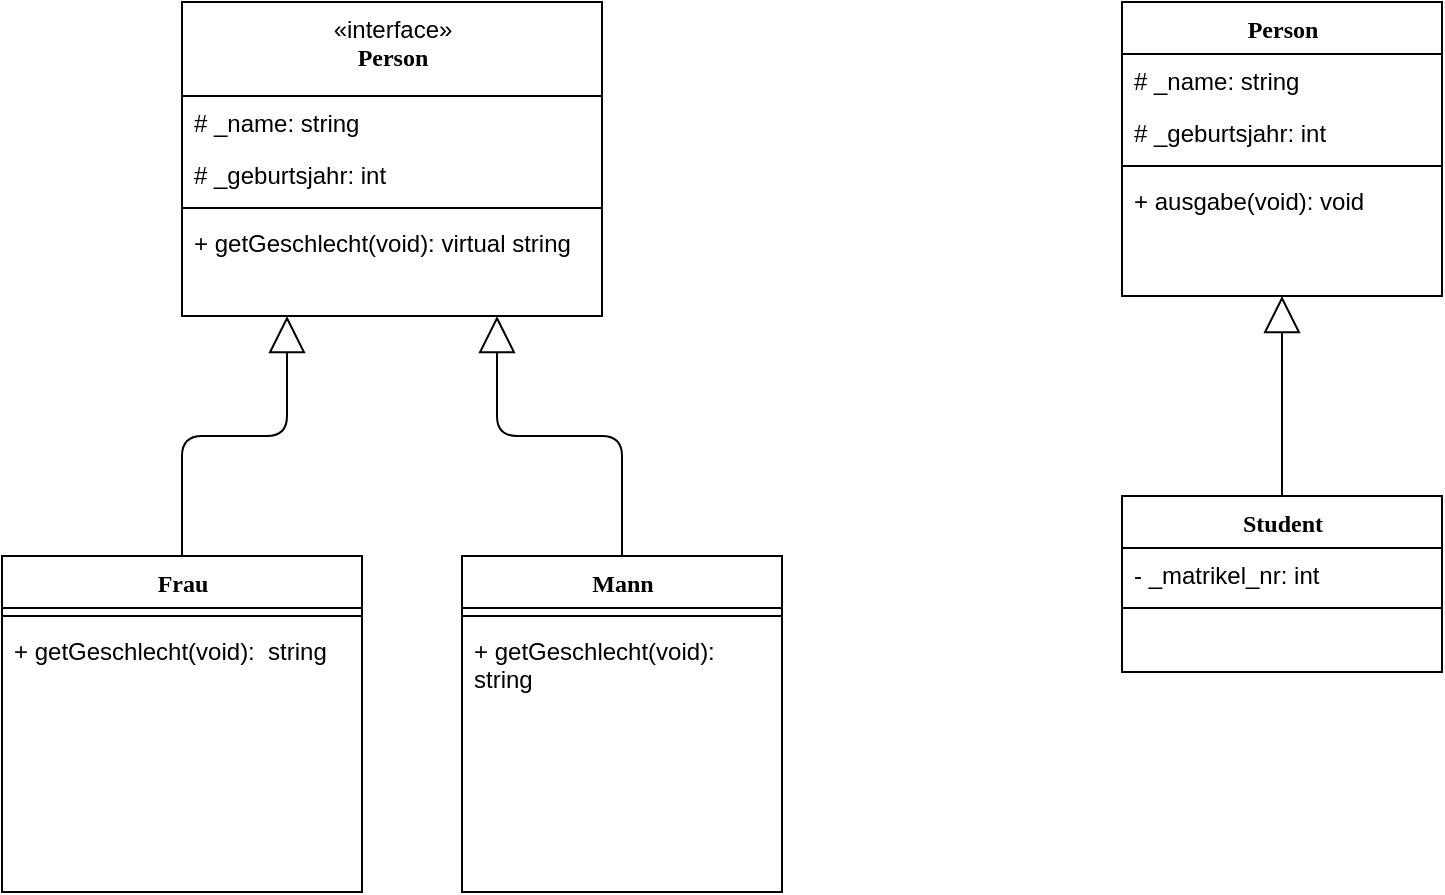 <mxfile version="14.5.1" type="device"><diagram name="Page-1" id="9f46799a-70d6-7492-0946-bef42562c5a5"><mxGraphModel dx="1106" dy="822" grid="1" gridSize="10" guides="1" tooltips="1" connect="1" arrows="1" fold="1" page="1" pageScale="1" pageWidth="1100" pageHeight="850" background="#ffffff" math="0" shadow="0"><root><mxCell id="0"/><mxCell id="1" parent="0"/><mxCell id="78961159f06e98e8-43" value="Person&lt;br&gt;" style="swimlane;html=1;fontStyle=1;align=center;verticalAlign=top;childLayout=stackLayout;horizontal=1;startSize=26;horizontalStack=0;resizeParent=1;resizeLast=0;collapsible=1;marginBottom=0;swimlaneFillColor=#ffffff;rounded=0;shadow=0;comic=0;labelBackgroundColor=none;strokeWidth=1;fillColor=none;fontFamily=Verdana;fontSize=12" parent="1" vertex="1"><mxGeometry x="740" y="83" width="160" height="147" as="geometry"><mxRectangle x="740" y="83" width="100" height="26" as="alternateBounds"/></mxGeometry></mxCell><mxCell id="78961159f06e98e8-44" value="# _name: string" style="text;html=1;strokeColor=none;fillColor=none;align=left;verticalAlign=top;spacingLeft=4;spacingRight=4;whiteSpace=wrap;overflow=hidden;rotatable=0;points=[[0,0.5],[1,0.5]];portConstraint=eastwest;" parent="78961159f06e98e8-43" vertex="1"><mxGeometry y="26" width="160" height="26" as="geometry"/></mxCell><mxCell id="78961159f06e98e8-45" value="# _geburtsjahr: int" style="text;html=1;strokeColor=none;fillColor=none;align=left;verticalAlign=top;spacingLeft=4;spacingRight=4;whiteSpace=wrap;overflow=hidden;rotatable=0;points=[[0,0.5],[1,0.5]];portConstraint=eastwest;" parent="78961159f06e98e8-43" vertex="1"><mxGeometry y="52" width="160" height="26" as="geometry"/></mxCell><mxCell id="78961159f06e98e8-51" value="" style="line;html=1;strokeWidth=1;fillColor=none;align=left;verticalAlign=middle;spacingTop=-1;spacingLeft=3;spacingRight=3;rotatable=0;labelPosition=right;points=[];portConstraint=eastwest;" parent="78961159f06e98e8-43" vertex="1"><mxGeometry y="78" width="160" height="8" as="geometry"/></mxCell><mxCell id="78961159f06e98e8-52" value="+ ausgabe(void): void" style="text;html=1;strokeColor=none;fillColor=none;align=left;verticalAlign=top;spacingLeft=4;spacingRight=4;whiteSpace=wrap;overflow=hidden;rotatable=0;points=[[0,0.5],[1,0.5]];portConstraint=eastwest;" parent="78961159f06e98e8-43" vertex="1"><mxGeometry y="86" width="160" height="26" as="geometry"/></mxCell><mxCell id="78961159f06e98e8-126" style="edgeStyle=orthogonalEdgeStyle;html=1;labelBackgroundColor=none;startFill=0;startSize=8;endArrow=block;endFill=0;endSize=16;fontFamily=Verdana;fontSize=12;exitX=0.5;exitY=0;exitDx=0;exitDy=0;entryX=0.5;entryY=1;entryDx=0;entryDy=0;" parent="1" source="78961159f06e98e8-108" target="78961159f06e98e8-43" edge="1"><mxGeometry relative="1" as="geometry"><Array as="points"><mxPoint x="820" y="290"/><mxPoint x="820" y="290"/></Array></mxGeometry></mxCell><mxCell id="78961159f06e98e8-108" value="Student" style="swimlane;html=1;fontStyle=1;align=center;verticalAlign=top;childLayout=stackLayout;horizontal=1;startSize=26;horizontalStack=0;resizeParent=1;resizeLast=0;collapsible=1;marginBottom=0;swimlaneFillColor=#ffffff;rounded=0;shadow=0;comic=0;labelBackgroundColor=none;strokeWidth=1;fillColor=none;fontFamily=Verdana;fontSize=12" parent="1" vertex="1"><mxGeometry x="740" y="330" width="160" height="88" as="geometry"/></mxCell><mxCell id="78961159f06e98e8-109" value="- _matrikel_nr: int" style="text;html=1;strokeColor=none;fillColor=none;align=left;verticalAlign=top;spacingLeft=4;spacingRight=4;whiteSpace=wrap;overflow=hidden;rotatable=0;points=[[0,0.5],[1,0.5]];portConstraint=eastwest;" parent="78961159f06e98e8-108" vertex="1"><mxGeometry y="26" width="160" height="26" as="geometry"/></mxCell><mxCell id="78961159f06e98e8-116" value="" style="line;html=1;strokeWidth=1;fillColor=none;align=left;verticalAlign=middle;spacingTop=-1;spacingLeft=3;spacingRight=3;rotatable=0;labelPosition=right;points=[];portConstraint=eastwest;" parent="78961159f06e98e8-108" vertex="1"><mxGeometry y="52" width="160" height="8" as="geometry"/></mxCell><mxCell id="k3qKxQ0eQN5jGBooVSJX-8" value="&lt;span style=&quot;font-family: &amp;#34;helvetica&amp;#34; ; font-weight: 400&quot;&gt;«interface»&lt;/span&gt;&lt;br&gt;Person" style="swimlane;html=1;fontStyle=1;align=center;verticalAlign=top;childLayout=stackLayout;horizontal=1;startSize=47;horizontalStack=0;resizeParent=1;resizeLast=0;collapsible=1;marginBottom=0;swimlaneFillColor=#ffffff;rounded=0;shadow=0;comic=0;labelBackgroundColor=none;strokeWidth=1;fillColor=none;fontFamily=Verdana;fontSize=12" parent="1" vertex="1"><mxGeometry x="270" y="83" width="210" height="157" as="geometry"><mxRectangle x="330" y="83" width="100" height="47" as="alternateBounds"/></mxGeometry></mxCell><mxCell id="k3qKxQ0eQN5jGBooVSJX-9" value="# _name: string" style="text;html=1;strokeColor=none;fillColor=none;align=left;verticalAlign=top;spacingLeft=4;spacingRight=4;whiteSpace=wrap;overflow=hidden;rotatable=0;points=[[0,0.5],[1,0.5]];portConstraint=eastwest;" parent="k3qKxQ0eQN5jGBooVSJX-8" vertex="1"><mxGeometry y="47" width="210" height="26" as="geometry"/></mxCell><mxCell id="k3qKxQ0eQN5jGBooVSJX-10" value="# _geburtsjahr: int" style="text;html=1;strokeColor=none;fillColor=none;align=left;verticalAlign=top;spacingLeft=4;spacingRight=4;whiteSpace=wrap;overflow=hidden;rotatable=0;points=[[0,0.5],[1,0.5]];portConstraint=eastwest;" parent="k3qKxQ0eQN5jGBooVSJX-8" vertex="1"><mxGeometry y="73" width="210" height="26" as="geometry"/></mxCell><mxCell id="k3qKxQ0eQN5jGBooVSJX-11" value="" style="line;html=1;strokeWidth=1;fillColor=none;align=left;verticalAlign=middle;spacingTop=-1;spacingLeft=3;spacingRight=3;rotatable=0;labelPosition=right;points=[];portConstraint=eastwest;" parent="k3qKxQ0eQN5jGBooVSJX-8" vertex="1"><mxGeometry y="99" width="210" height="8" as="geometry"/></mxCell><mxCell id="k3qKxQ0eQN5jGBooVSJX-12" value="+ getGeschlecht(void): virtual string&lt;br&gt;" style="text;html=1;strokeColor=none;fillColor=none;align=left;verticalAlign=top;spacingLeft=4;spacingRight=4;whiteSpace=wrap;overflow=hidden;rotatable=0;points=[[0,0.5],[1,0.5]];portConstraint=eastwest;" parent="k3qKxQ0eQN5jGBooVSJX-8" vertex="1"><mxGeometry y="107" width="210" height="26" as="geometry"/></mxCell><mxCell id="k3qKxQ0eQN5jGBooVSJX-13" style="edgeStyle=orthogonalEdgeStyle;html=1;labelBackgroundColor=none;startFill=0;startSize=8;endArrow=block;endFill=0;endSize=16;fontFamily=Verdana;fontSize=12;entryX=0.25;entryY=1;entryDx=0;entryDy=0;" parent="1" source="k3qKxQ0eQN5jGBooVSJX-14" target="k3qKxQ0eQN5jGBooVSJX-8" edge="1"><mxGeometry relative="1" as="geometry"/></mxCell><mxCell id="k3qKxQ0eQN5jGBooVSJX-14" value="Frau" style="swimlane;html=1;fontStyle=1;align=center;verticalAlign=top;childLayout=stackLayout;horizontal=1;startSize=26;horizontalStack=0;resizeParent=1;resizeLast=0;collapsible=1;marginBottom=0;swimlaneFillColor=#ffffff;rounded=0;shadow=0;comic=0;labelBackgroundColor=none;strokeWidth=1;fillColor=none;fontFamily=Verdana;fontSize=12" parent="1" vertex="1"><mxGeometry x="180" y="360" width="180" height="168" as="geometry"/></mxCell><mxCell id="k3qKxQ0eQN5jGBooVSJX-19" value="" style="line;html=1;strokeWidth=1;fillColor=none;align=left;verticalAlign=middle;spacingTop=-1;spacingLeft=3;spacingRight=3;rotatable=0;labelPosition=right;points=[];portConstraint=eastwest;" parent="k3qKxQ0eQN5jGBooVSJX-14" vertex="1"><mxGeometry y="26" width="180" height="8" as="geometry"/></mxCell><mxCell id="k3qKxQ0eQN5jGBooVSJX-38" value="+ getGeschlecht(void):&amp;nbsp; string" style="text;html=1;strokeColor=none;fillColor=none;align=left;verticalAlign=top;spacingLeft=4;spacingRight=4;whiteSpace=wrap;overflow=hidden;rotatable=0;points=[[0,0.5],[1,0.5]];portConstraint=eastwest;" parent="k3qKxQ0eQN5jGBooVSJX-14" vertex="1"><mxGeometry y="34" width="180" height="40" as="geometry"/></mxCell><mxCell id="k3qKxQ0eQN5jGBooVSJX-33" style="edgeStyle=orthogonalEdgeStyle;html=1;labelBackgroundColor=none;startFill=0;startSize=8;endArrow=block;endFill=0;endSize=16;fontFamily=Verdana;fontSize=12;entryX=0.75;entryY=1;entryDx=0;entryDy=0;" parent="1" source="k3qKxQ0eQN5jGBooVSJX-34" target="k3qKxQ0eQN5jGBooVSJX-8" edge="1"><mxGeometry relative="1" as="geometry"><mxPoint x="595" y="292" as="targetPoint"/></mxGeometry></mxCell><mxCell id="k3qKxQ0eQN5jGBooVSJX-34" value="Mann" style="swimlane;html=1;fontStyle=1;align=center;verticalAlign=top;childLayout=stackLayout;horizontal=1;startSize=26;horizontalStack=0;resizeParent=1;resizeLast=0;collapsible=1;marginBottom=0;swimlaneFillColor=#ffffff;rounded=0;shadow=0;comic=0;labelBackgroundColor=none;strokeWidth=1;fillColor=none;fontFamily=Verdana;fontSize=12" parent="1" vertex="1"><mxGeometry x="410" y="360" width="160" height="168" as="geometry"/></mxCell><mxCell id="k3qKxQ0eQN5jGBooVSJX-35" value="" style="line;html=1;strokeWidth=1;fillColor=none;align=left;verticalAlign=middle;spacingTop=-1;spacingLeft=3;spacingRight=3;rotatable=0;labelPosition=right;points=[];portConstraint=eastwest;" parent="k3qKxQ0eQN5jGBooVSJX-34" vertex="1"><mxGeometry y="26" width="160" height="8" as="geometry"/></mxCell><mxCell id="k3qKxQ0eQN5jGBooVSJX-39" value="+ getGeschlecht(void):&amp;nbsp; string" style="text;html=1;strokeColor=none;fillColor=none;align=left;verticalAlign=top;spacingLeft=4;spacingRight=4;whiteSpace=wrap;overflow=hidden;rotatable=0;points=[[0,0.5],[1,0.5]];portConstraint=eastwest;" parent="k3qKxQ0eQN5jGBooVSJX-34" vertex="1"><mxGeometry y="34" width="160" height="36" as="geometry"/></mxCell></root></mxGraphModel></diagram></mxfile>